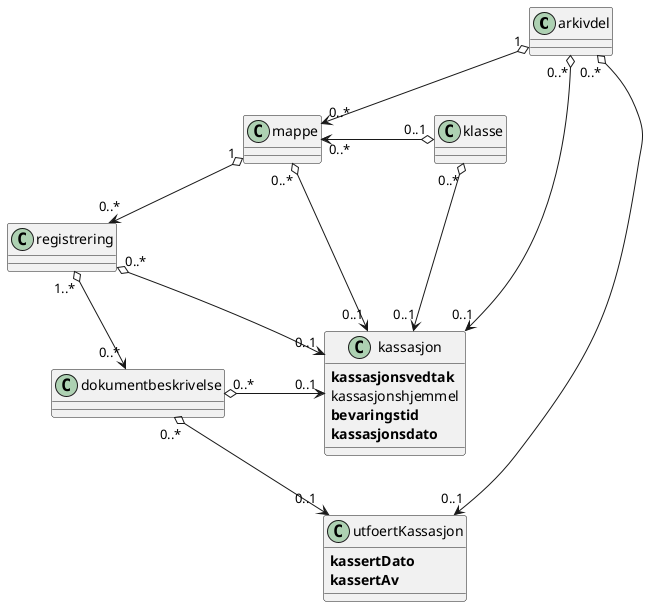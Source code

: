 @startuml
scale max 4096 width
skinparam nodesep 100

class arkivdel
class mappe
class klasse
class registrering
class dokumentbeskrivelse
class utfoertKassasjon {
  <b>kassertDato</b>
  <b>kassertAv</b>
}
class kassasjon {
  <b>kassasjonsvedtak</b>
  kassasjonshjemmel
  <b>bevaringstid</b>
  <b>kassasjonsdato</b>
}
arkivdel "1" o--> "0..*" mappe
arkivdel -[hidden] klasse
mappe "0..*" <-o "0..1" klasse
mappe "1" o--> "0..*" registrering
registrering "1..*" o--> "0..*" dokumentbeskrivelse

arkivdel "0..*" o-> "0..1" kassasjon
klasse "0..*" o-> "0..1" kassasjon
mappe "0..*" o-> "0..1" kassasjon
registrering "0..*" o-> "0..1" kassasjon
dokumentbeskrivelse "0..*" o-> "0..1" kassasjon

arkivdel "0..*" o-> "0..1" utfoertKassasjon
dokumentbeskrivelse "0..*" o-> "0..1" utfoertKassasjon
kassasjon  -[hidden]- utfoertKassasjon

@enduml

